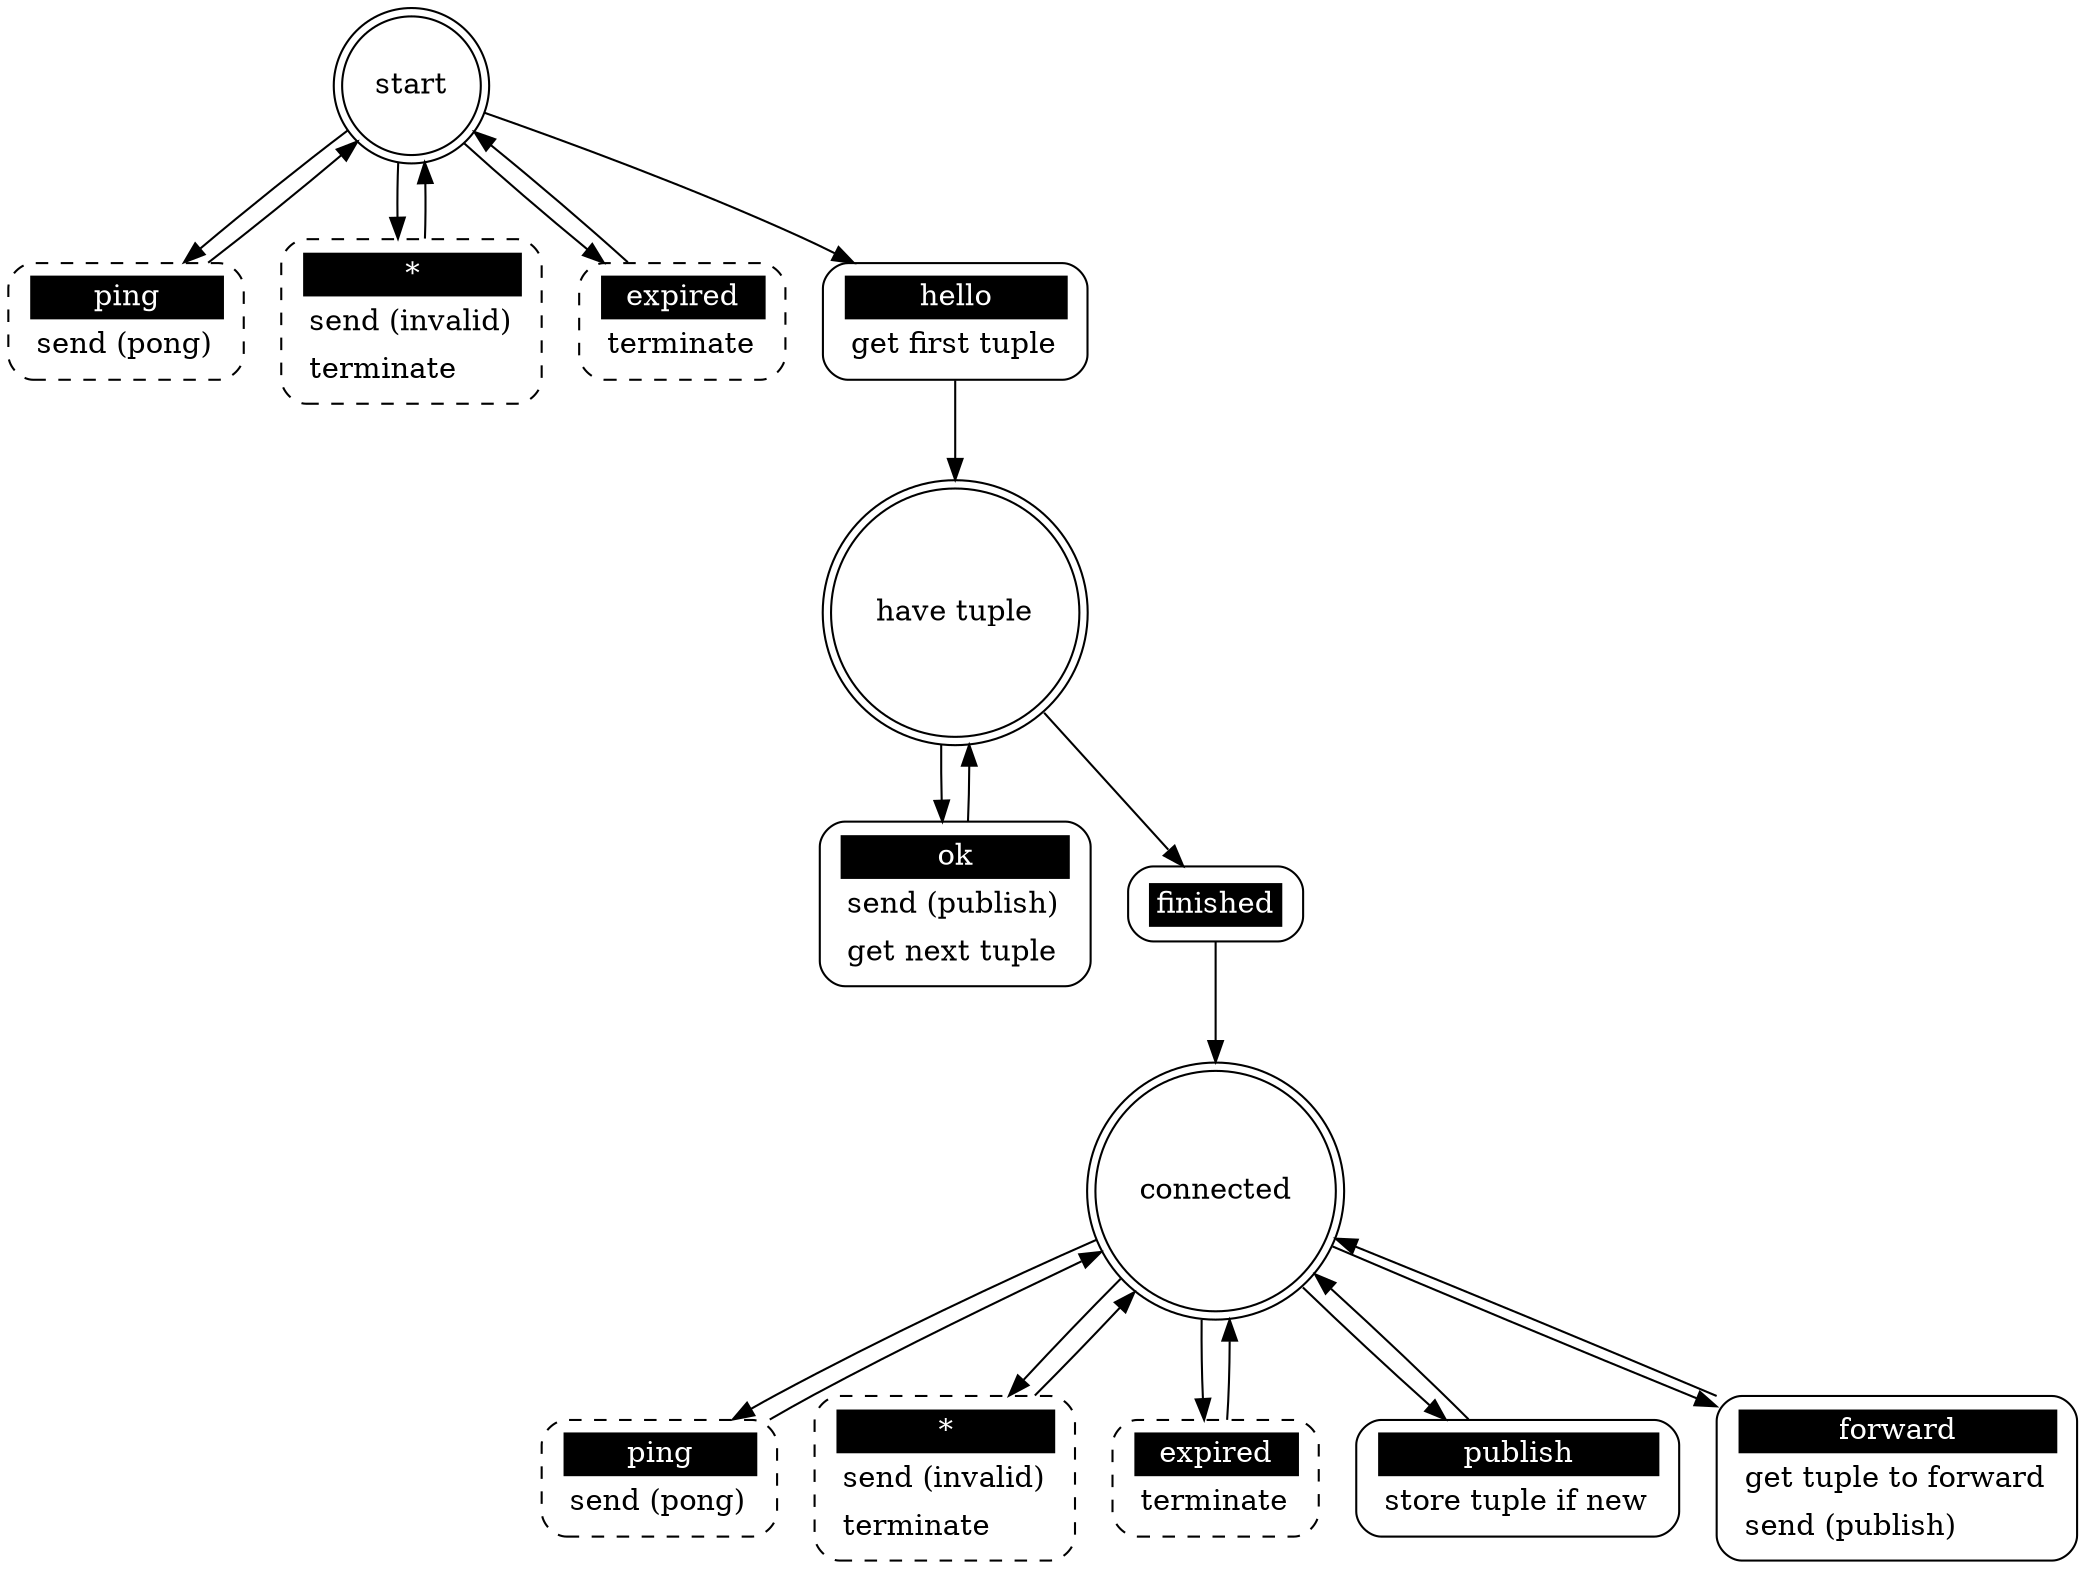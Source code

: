 ## Automatically generated from zgossip.xml by gsl
digraph "zgossip" {

 "start" [shape = "doublecircle"];
 "start ping" [shape = "Mrecord" style = dashed label = <<table border="0" cellborder="0" cellpadding="3" bgcolor="white"><tr><td bgcolor="black" align="center" colspan="2"><font color="white">ping</font></td></tr><tr><td align="left" port="r3">send (pong)</td></tr></table>>];
 "start" -> "start ping";
 "start ping" -> "start";
 "start *" [shape = "Mrecord" style = dashed label = <<table border="0" cellborder="0" cellpadding="3" bgcolor="white"><tr><td bgcolor="black" align="center" colspan="2"><font color="white">*</font></td></tr><tr><td align="left" port="r3">send (invalid)</td></tr><tr><td align="left" port="r3">terminate</td></tr></table>>];
 "start" -> "start *";
 "start *" -> "start";
 "start expired" [shape = "Mrecord" style = dashed label = <<table border="0" cellborder="0" cellpadding="3" bgcolor="white"><tr><td bgcolor="black" align="center" colspan="2"><font color="white">expired</font></td></tr><tr><td align="left" port="r3">terminate</td></tr></table>>];
 "start" -> "start expired";
 "start expired" -> "start";
 "start hello" [shape = "Mrecord" style = solid label = <<table border="0" cellborder="0" cellpadding="3" bgcolor="white"><tr><td bgcolor="black" align="center" colspan="2"><font color="white">hello</font></td></tr><tr><td align="left" port="r3">get first tuple</td></tr></table>>];
 "start" -> "start hello";
 "start hello" -> "have tuple";

 "have tuple" [shape = "doublecircle"];
 "have tuple ok" [shape = "Mrecord" style = solid label = <<table border="0" cellborder="0" cellpadding="3" bgcolor="white"><tr><td bgcolor="black" align="center" colspan="2"><font color="white">ok</font></td></tr><tr><td align="left" port="r3">send (publish)</td></tr><tr><td align="left" port="r3">get next tuple</td></tr></table>>];
 "have tuple" -> "have tuple ok";
 "have tuple ok" -> "have tuple";
 "have tuple finished" [shape = "Mrecord" style = solid label = <<table border="0" cellborder="0" cellpadding="3" bgcolor="white"><tr><td bgcolor="black" align="center" colspan="2"><font color="white">finished</font></td></tr></table>>];
 "have tuple" -> "have tuple finished";
 "have tuple finished" -> "connected";

 "connected" [shape = "doublecircle"];
 "connected ping" [shape = "Mrecord" style = dashed label = <<table border="0" cellborder="0" cellpadding="3" bgcolor="white"><tr><td bgcolor="black" align="center" colspan="2"><font color="white">ping</font></td></tr><tr><td align="left" port="r3">send (pong)</td></tr></table>>];
 "connected" -> "connected ping";
 "connected ping" -> "connected";
 "connected *" [shape = "Mrecord" style = dashed label = <<table border="0" cellborder="0" cellpadding="3" bgcolor="white"><tr><td bgcolor="black" align="center" colspan="2"><font color="white">*</font></td></tr><tr><td align="left" port="r3">send (invalid)</td></tr><tr><td align="left" port="r3">terminate</td></tr></table>>];
 "connected" -> "connected *";
 "connected *" -> "connected";
 "connected expired" [shape = "Mrecord" style = dashed label = <<table border="0" cellborder="0" cellpadding="3" bgcolor="white"><tr><td bgcolor="black" align="center" colspan="2"><font color="white">expired</font></td></tr><tr><td align="left" port="r3">terminate</td></tr></table>>];
 "connected" -> "connected expired";
 "connected expired" -> "connected";
 "connected publish" [shape = "Mrecord" style = solid label = <<table border="0" cellborder="0" cellpadding="3" bgcolor="white"><tr><td bgcolor="black" align="center" colspan="2"><font color="white">publish</font></td></tr><tr><td align="left" port="r3">store tuple if new</td></tr></table>>];
 "connected" -> "connected publish";
 "connected publish" -> "connected";
 "connected forward" [shape = "Mrecord" style = solid label = <<table border="0" cellborder="0" cellpadding="3" bgcolor="white"><tr><td bgcolor="black" align="center" colspan="2"><font color="white">forward</font></td></tr><tr><td align="left" port="r3">get tuple to forward</td></tr><tr><td align="left" port="r3">send (publish)</td></tr></table>>];
 "connected" -> "connected forward";
 "connected forward" -> "connected";
}
